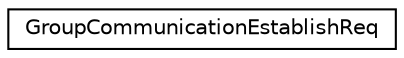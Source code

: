 digraph "Graphical Class Hierarchy"
{
 // LATEX_PDF_SIZE
  edge [fontname="Helvetica",fontsize="10",labelfontname="Helvetica",labelfontsize="10"];
  node [fontname="Helvetica",fontsize="10",shape=record];
  rankdir="LR";
  Node0 [label="GroupCommunicationEstablishReq",height=0.2,width=0.4,color="black", fillcolor="white", style="filled",URL="$structGroupCommunicationEstablishReq.html",tooltip=" "];
}
